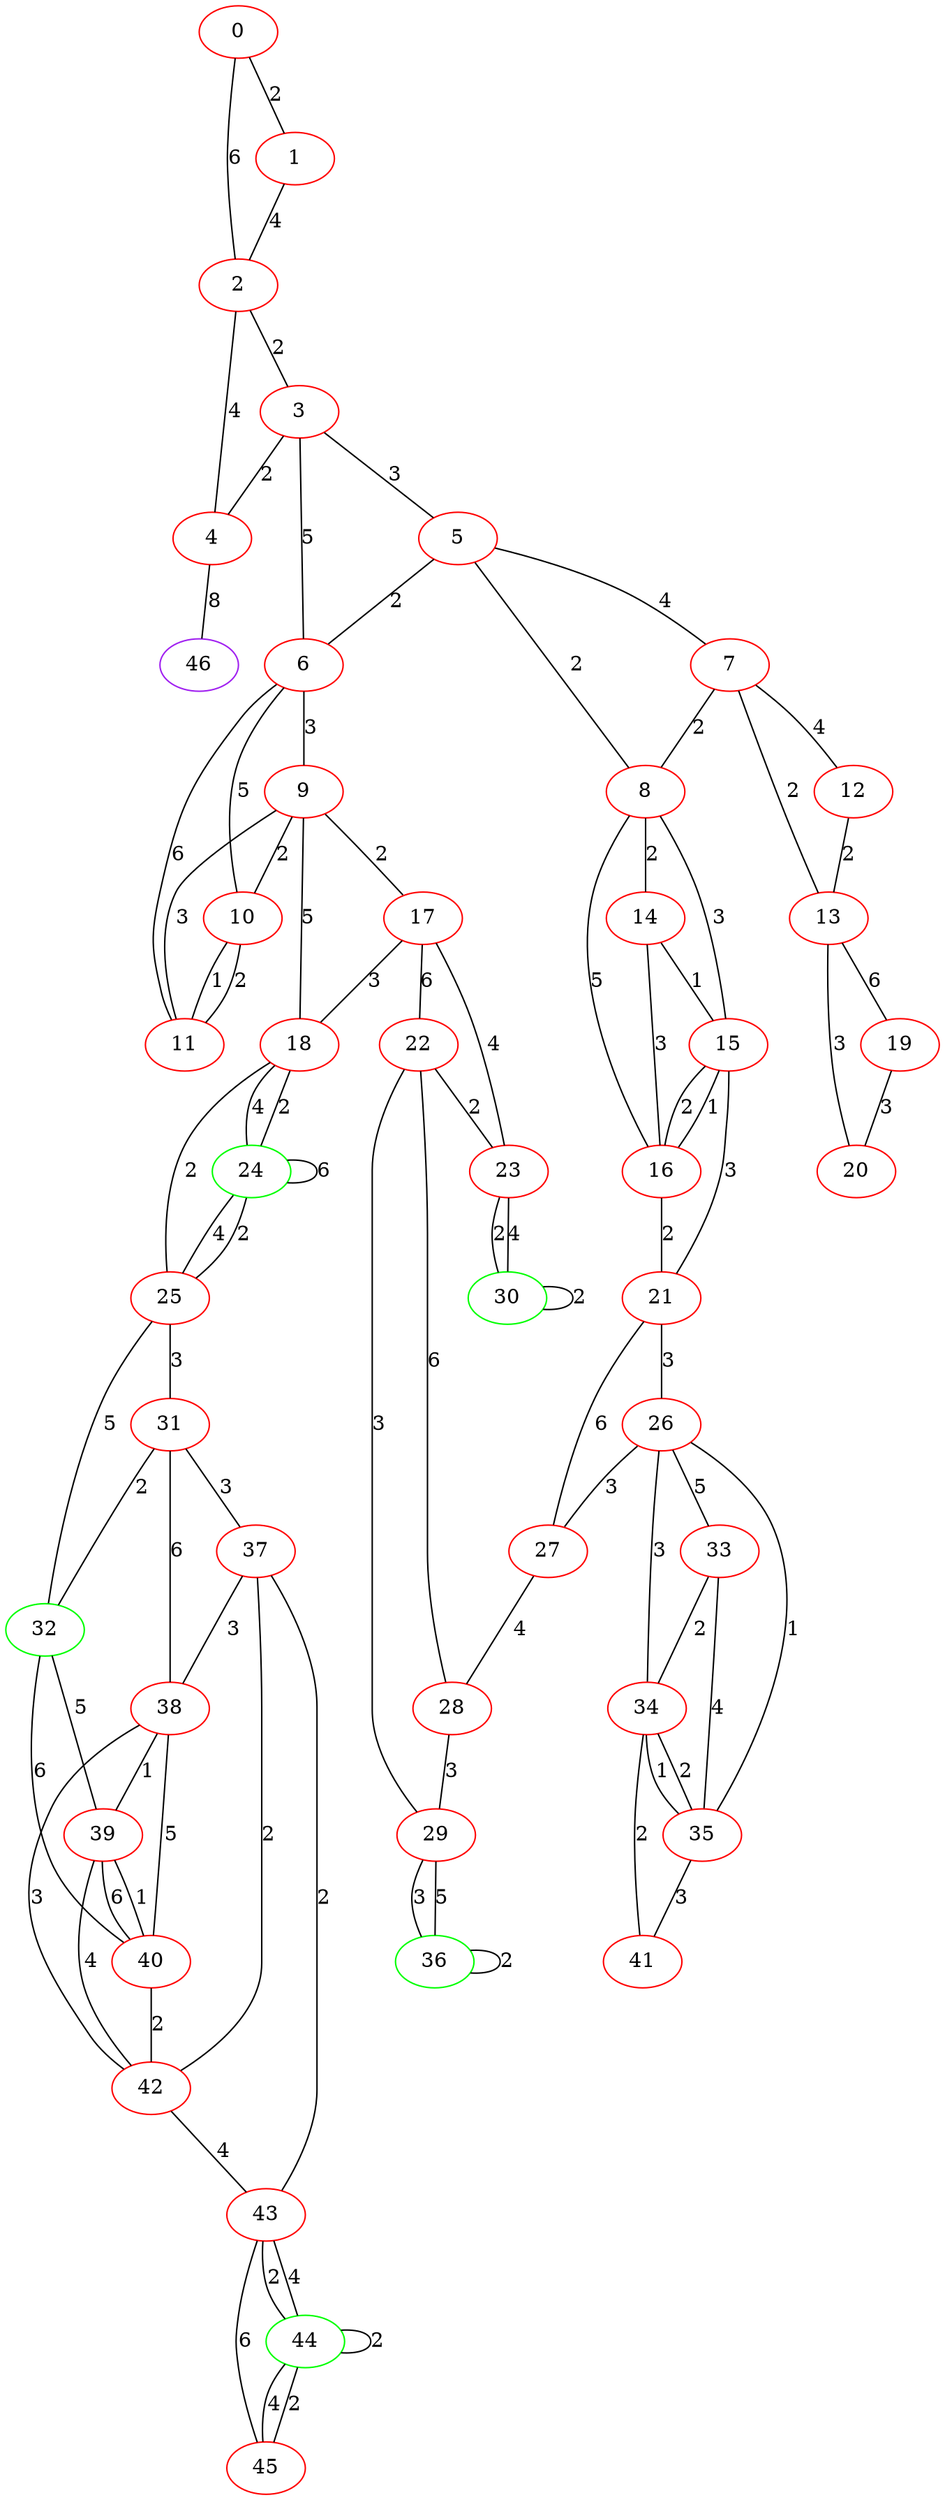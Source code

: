 graph "" {
0 [color=red, weight=1];
1 [color=red, weight=1];
2 [color=red, weight=1];
3 [color=red, weight=1];
4 [color=red, weight=1];
5 [color=red, weight=1];
6 [color=red, weight=1];
7 [color=red, weight=1];
8 [color=red, weight=1];
9 [color=red, weight=1];
10 [color=red, weight=1];
11 [color=red, weight=1];
12 [color=red, weight=1];
13 [color=red, weight=1];
14 [color=red, weight=1];
15 [color=red, weight=1];
16 [color=red, weight=1];
17 [color=red, weight=1];
18 [color=red, weight=1];
19 [color=red, weight=1];
20 [color=red, weight=1];
21 [color=red, weight=1];
22 [color=red, weight=1];
23 [color=red, weight=1];
24 [color=green, weight=2];
25 [color=red, weight=1];
26 [color=red, weight=1];
27 [color=red, weight=1];
28 [color=red, weight=1];
29 [color=red, weight=1];
30 [color=green, weight=2];
31 [color=red, weight=1];
32 [color=green, weight=2];
33 [color=red, weight=1];
34 [color=red, weight=1];
35 [color=red, weight=1];
36 [color=green, weight=2];
37 [color=red, weight=1];
38 [color=red, weight=1];
39 [color=red, weight=1];
40 [color=red, weight=1];
41 [color=red, weight=1];
42 [color=red, weight=1];
43 [color=red, weight=1];
44 [color=green, weight=2];
45 [color=red, weight=1];
46 [color=purple, weight=4];
0 -- 1  [key=0, label=2];
0 -- 2  [key=0, label=6];
1 -- 2  [key=0, label=4];
2 -- 3  [key=0, label=2];
2 -- 4  [key=0, label=4];
3 -- 4  [key=0, label=2];
3 -- 5  [key=0, label=3];
3 -- 6  [key=0, label=5];
4 -- 46  [key=0, label=8];
5 -- 8  [key=0, label=2];
5 -- 6  [key=0, label=2];
5 -- 7  [key=0, label=4];
6 -- 11  [key=0, label=6];
6 -- 9  [key=0, label=3];
6 -- 10  [key=0, label=5];
7 -- 8  [key=0, label=2];
7 -- 12  [key=0, label=4];
7 -- 13  [key=0, label=2];
8 -- 16  [key=0, label=5];
8 -- 15  [key=0, label=3];
8 -- 14  [key=0, label=2];
9 -- 17  [key=0, label=2];
9 -- 18  [key=0, label=5];
9 -- 11  [key=0, label=3];
9 -- 10  [key=0, label=2];
10 -- 11  [key=0, label=2];
10 -- 11  [key=1, label=1];
12 -- 13  [key=0, label=2];
13 -- 19  [key=0, label=6];
13 -- 20  [key=0, label=3];
14 -- 16  [key=0, label=3];
14 -- 15  [key=0, label=1];
15 -- 16  [key=0, label=1];
15 -- 16  [key=1, label=2];
15 -- 21  [key=0, label=3];
16 -- 21  [key=0, label=2];
17 -- 18  [key=0, label=3];
17 -- 22  [key=0, label=6];
17 -- 23  [key=0, label=4];
18 -- 24  [key=0, label=2];
18 -- 24  [key=1, label=4];
18 -- 25  [key=0, label=2];
19 -- 20  [key=0, label=3];
21 -- 26  [key=0, label=3];
21 -- 27  [key=0, label=6];
22 -- 28  [key=0, label=6];
22 -- 29  [key=0, label=3];
22 -- 23  [key=0, label=2];
23 -- 30  [key=0, label=2];
23 -- 30  [key=1, label=4];
24 -- 24  [key=0, label=6];
24 -- 25  [key=0, label=4];
24 -- 25  [key=1, label=2];
25 -- 32  [key=0, label=5];
25 -- 31  [key=0, label=3];
26 -- 27  [key=0, label=3];
26 -- 33  [key=0, label=5];
26 -- 34  [key=0, label=3];
26 -- 35  [key=0, label=1];
27 -- 28  [key=0, label=4];
28 -- 29  [key=0, label=3];
29 -- 36  [key=0, label=3];
29 -- 36  [key=1, label=5];
30 -- 30  [key=0, label=2];
31 -- 32  [key=0, label=2];
31 -- 37  [key=0, label=3];
31 -- 38  [key=0, label=6];
32 -- 40  [key=0, label=6];
32 -- 39  [key=0, label=5];
33 -- 35  [key=0, label=4];
33 -- 34  [key=0, label=2];
34 -- 41  [key=0, label=2];
34 -- 35  [key=0, label=1];
34 -- 35  [key=1, label=2];
35 -- 41  [key=0, label=3];
36 -- 36  [key=0, label=2];
37 -- 42  [key=0, label=2];
37 -- 43  [key=0, label=2];
37 -- 38  [key=0, label=3];
38 -- 40  [key=0, label=5];
38 -- 42  [key=0, label=3];
38 -- 39  [key=0, label=1];
39 -- 40  [key=0, label=1];
39 -- 40  [key=1, label=6];
39 -- 42  [key=0, label=4];
40 -- 42  [key=0, label=2];
42 -- 43  [key=0, label=4];
43 -- 44  [key=0, label=2];
43 -- 44  [key=1, label=4];
43 -- 45  [key=0, label=6];
44 -- 44  [key=0, label=2];
44 -- 45  [key=0, label=4];
44 -- 45  [key=1, label=2];
}
